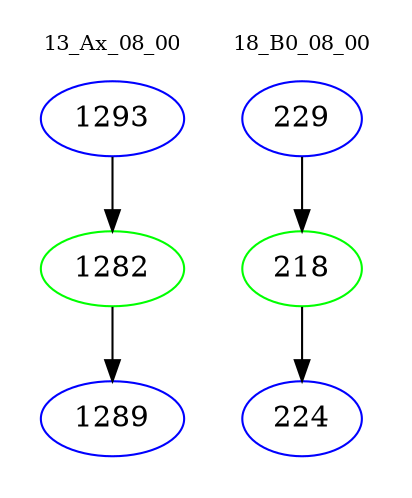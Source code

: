 digraph{
subgraph cluster_0 {
color = white
label = "13_Ax_08_00";
fontsize=10;
T0_1293 [label="1293", color="blue"]
T0_1293 -> T0_1282 [color="black"]
T0_1282 [label="1282", color="green"]
T0_1282 -> T0_1289 [color="black"]
T0_1289 [label="1289", color="blue"]
}
subgraph cluster_1 {
color = white
label = "18_B0_08_00";
fontsize=10;
T1_229 [label="229", color="blue"]
T1_229 -> T1_218 [color="black"]
T1_218 [label="218", color="green"]
T1_218 -> T1_224 [color="black"]
T1_224 [label="224", color="blue"]
}
}
